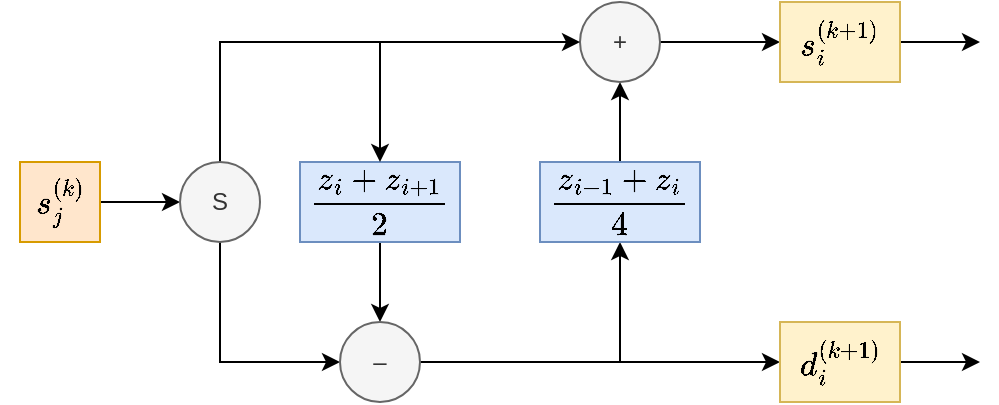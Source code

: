 <mxfile version="13.0.3" type="device"><diagram id="5J6u_H_DOHu8ZD1gq307" name="Page-1"><mxGraphModel dx="1773" dy="680" grid="1" gridSize="10" guides="1" tooltips="1" connect="1" arrows="1" fold="1" page="1" pageScale="1" pageWidth="827" pageHeight="1169" math="1" shadow="0"><root><mxCell id="0"/><mxCell id="1" parent="0"/><mxCell id="C5s2m_-lzqyv_Mn6I4_q-8" style="edgeStyle=orthogonalEdgeStyle;rounded=0;orthogonalLoop=1;jettySize=auto;html=1;exitX=1;exitY=0.5;exitDx=0;exitDy=0;entryX=0;entryY=0.5;entryDx=0;entryDy=0;" parent="1" source="ROqhDVOLV7yhQO3BAYnc-1" target="C5s2m_-lzqyv_Mn6I4_q-4" edge="1"><mxGeometry relative="1" as="geometry"/></mxCell><mxCell id="ROqhDVOLV7yhQO3BAYnc-1" value="`s_j^((k))`" style="rounded=0;whiteSpace=wrap;html=1;fillColor=#ffe6cc;strokeColor=#d79b00;fontFamily=Helvetica;fontSize=14;" parent="1" vertex="1"><mxGeometry y="360" width="40" height="40" as="geometry"/></mxCell><mxCell id="Q8g09IRPfB7DYnjw8tEe-4" style="edgeStyle=orthogonalEdgeStyle;rounded=0;orthogonalLoop=1;jettySize=auto;html=1;exitX=0.5;exitY=1;exitDx=0;exitDy=0;entryX=0;entryY=0.5;entryDx=0;entryDy=0;" parent="1" source="C5s2m_-lzqyv_Mn6I4_q-4" target="Q8g09IRPfB7DYnjw8tEe-3" edge="1"><mxGeometry relative="1" as="geometry"><mxPoint x="140" y="460" as="sourcePoint"/></mxGeometry></mxCell><mxCell id="Q8g09IRPfB7DYnjw8tEe-5" style="edgeStyle=orthogonalEdgeStyle;rounded=0;orthogonalLoop=1;jettySize=auto;html=1;exitX=0.5;exitY=1;exitDx=0;exitDy=0;entryX=0.5;entryY=0;entryDx=0;entryDy=0;" parent="1" source="Q8g09IRPfB7DYnjw8tEe-1" target="Q8g09IRPfB7DYnjw8tEe-3" edge="1"><mxGeometry relative="1" as="geometry"/></mxCell><mxCell id="Q8g09IRPfB7DYnjw8tEe-1" value="`(z_i+z_(i+1))/2`" style="rounded=0;whiteSpace=wrap;html=1;fillColor=#dae8fc;strokeColor=#6c8ebf;fontFamily=Helvetica;fontSize=14;" parent="1" vertex="1"><mxGeometry x="140" y="360" width="80" height="40" as="geometry"/></mxCell><mxCell id="Q8g09IRPfB7DYnjw8tEe-7" style="edgeStyle=orthogonalEdgeStyle;rounded=0;orthogonalLoop=1;jettySize=auto;html=1;exitX=1;exitY=0.5;exitDx=0;exitDy=0;entryX=0.5;entryY=1;entryDx=0;entryDy=0;" parent="1" source="Q8g09IRPfB7DYnjw8tEe-3" target="Q8g09IRPfB7DYnjw8tEe-6" edge="1"><mxGeometry relative="1" as="geometry"/></mxCell><mxCell id="Q8g09IRPfB7DYnjw8tEe-13" style="edgeStyle=orthogonalEdgeStyle;rounded=0;orthogonalLoop=1;jettySize=auto;html=1;exitX=1;exitY=0.5;exitDx=0;exitDy=0;entryX=0;entryY=0.5;entryDx=0;entryDy=0;" parent="1" source="Q8g09IRPfB7DYnjw8tEe-3" target="C5s2m_-lzqyv_Mn6I4_q-35" edge="1"><mxGeometry relative="1" as="geometry"><mxPoint x="320" y="460" as="targetPoint"/></mxGeometry></mxCell><mxCell id="Q8g09IRPfB7DYnjw8tEe-3" value="–" style="ellipse;whiteSpace=wrap;html=1;aspect=fixed;fillColor=#f5f5f5;strokeColor=#666666;fontColor=#333333;" parent="1" vertex="1"><mxGeometry x="160" y="440" width="40" height="40" as="geometry"/></mxCell><mxCell id="Q8g09IRPfB7DYnjw8tEe-11" style="edgeStyle=orthogonalEdgeStyle;rounded=0;orthogonalLoop=1;jettySize=auto;html=1;exitX=0.5;exitY=0;exitDx=0;exitDy=0;entryX=0.5;entryY=1;entryDx=0;entryDy=0;" parent="1" source="Q8g09IRPfB7DYnjw8tEe-6" target="Q8g09IRPfB7DYnjw8tEe-8" edge="1"><mxGeometry relative="1" as="geometry"><mxPoint x="320" y="320" as="targetPoint"/></mxGeometry></mxCell><mxCell id="Q8g09IRPfB7DYnjw8tEe-6" value="`(z_(i-1)+z_i)/4`" style="rounded=0;whiteSpace=wrap;html=1;fillColor=#dae8fc;strokeColor=#6c8ebf;fontFamily=Helvetica;fontSize=14;" parent="1" vertex="1"><mxGeometry x="260" y="360" width="80" height="40" as="geometry"/></mxCell><mxCell id="Q8g09IRPfB7DYnjw8tEe-12" style="edgeStyle=orthogonalEdgeStyle;rounded=0;orthogonalLoop=1;jettySize=auto;html=1;exitX=1;exitY=0.5;exitDx=0;exitDy=0;entryX=0;entryY=0.5;entryDx=0;entryDy=0;" parent="1" source="Q8g09IRPfB7DYnjw8tEe-8" target="C5s2m_-lzqyv_Mn6I4_q-34" edge="1"><mxGeometry relative="1" as="geometry"><mxPoint x="380" y="300" as="targetPoint"/><mxPoint x="340" y="300" as="sourcePoint"/></mxGeometry></mxCell><mxCell id="Q8g09IRPfB7DYnjw8tEe-8" value="+" style="ellipse;whiteSpace=wrap;html=1;aspect=fixed;fillColor=#f5f5f5;strokeColor=#666666;fontColor=#333333;" parent="1" vertex="1"><mxGeometry x="280" y="280" width="40" height="40" as="geometry"/></mxCell><mxCell id="C5s2m_-lzqyv_Mn6I4_q-6" style="edgeStyle=orthogonalEdgeStyle;rounded=0;orthogonalLoop=1;jettySize=auto;html=1;exitX=0.5;exitY=0;exitDx=0;exitDy=0;entryX=0.5;entryY=0;entryDx=0;entryDy=0;" parent="1" source="C5s2m_-lzqyv_Mn6I4_q-4" target="Q8g09IRPfB7DYnjw8tEe-1" edge="1"><mxGeometry relative="1" as="geometry"><Array as="points"><mxPoint x="100" y="300"/><mxPoint x="180" y="300"/></Array></mxGeometry></mxCell><mxCell id="C5s2m_-lzqyv_Mn6I4_q-7" style="edgeStyle=orthogonalEdgeStyle;rounded=0;orthogonalLoop=1;jettySize=auto;html=1;exitX=0.5;exitY=0;exitDx=0;exitDy=0;entryX=0;entryY=0.5;entryDx=0;entryDy=0;" parent="1" source="C5s2m_-lzqyv_Mn6I4_q-4" target="Q8g09IRPfB7DYnjw8tEe-8" edge="1"><mxGeometry relative="1" as="geometry"/></mxCell><mxCell id="C5s2m_-lzqyv_Mn6I4_q-4" value="S" style="ellipse;whiteSpace=wrap;html=1;aspect=fixed;fillColor=#f5f5f5;strokeColor=#666666;fontColor=#333333;" parent="1" vertex="1"><mxGeometry x="80" y="360" width="40" height="40" as="geometry"/></mxCell><mxCell id="C5s2m_-lzqyv_Mn6I4_q-29" value="" style="endArrow=classic;html=1;exitX=1;exitY=0.5;exitDx=0;exitDy=0;" parent="1" source="C5s2m_-lzqyv_Mn6I4_q-35" edge="1"><mxGeometry width="50" height="50" relative="1" as="geometry"><mxPoint x="420" y="460" as="sourcePoint"/><mxPoint x="480" y="460" as="targetPoint"/></mxGeometry></mxCell><mxCell id="C5s2m_-lzqyv_Mn6I4_q-30" value="" style="endArrow=classic;html=1;exitX=1;exitY=0.5;exitDx=0;exitDy=0;" parent="1" source="C5s2m_-lzqyv_Mn6I4_q-34" edge="1"><mxGeometry width="50" height="50" relative="1" as="geometry"><mxPoint x="420" y="300" as="sourcePoint"/><mxPoint x="480" y="300" as="targetPoint"/></mxGeometry></mxCell><mxCell id="C5s2m_-lzqyv_Mn6I4_q-34" value="`s_i^((k+1))`" style="rounded=0;whiteSpace=wrap;html=1;fillColor=#fff2cc;strokeColor=#d6b656;fontFamily=Helvetica;fontSize=14;" parent="1" vertex="1"><mxGeometry x="380" y="280" width="60" height="40" as="geometry"/></mxCell><mxCell id="C5s2m_-lzqyv_Mn6I4_q-35" value="`d_i^((k+1))`" style="rounded=0;whiteSpace=wrap;html=1;fillColor=#fff2cc;strokeColor=#d6b656;fontFamily=Helvetica;fontSize=14;" parent="1" vertex="1"><mxGeometry x="380" y="440" width="60" height="40" as="geometry"/></mxCell></root></mxGraphModel></diagram></mxfile>